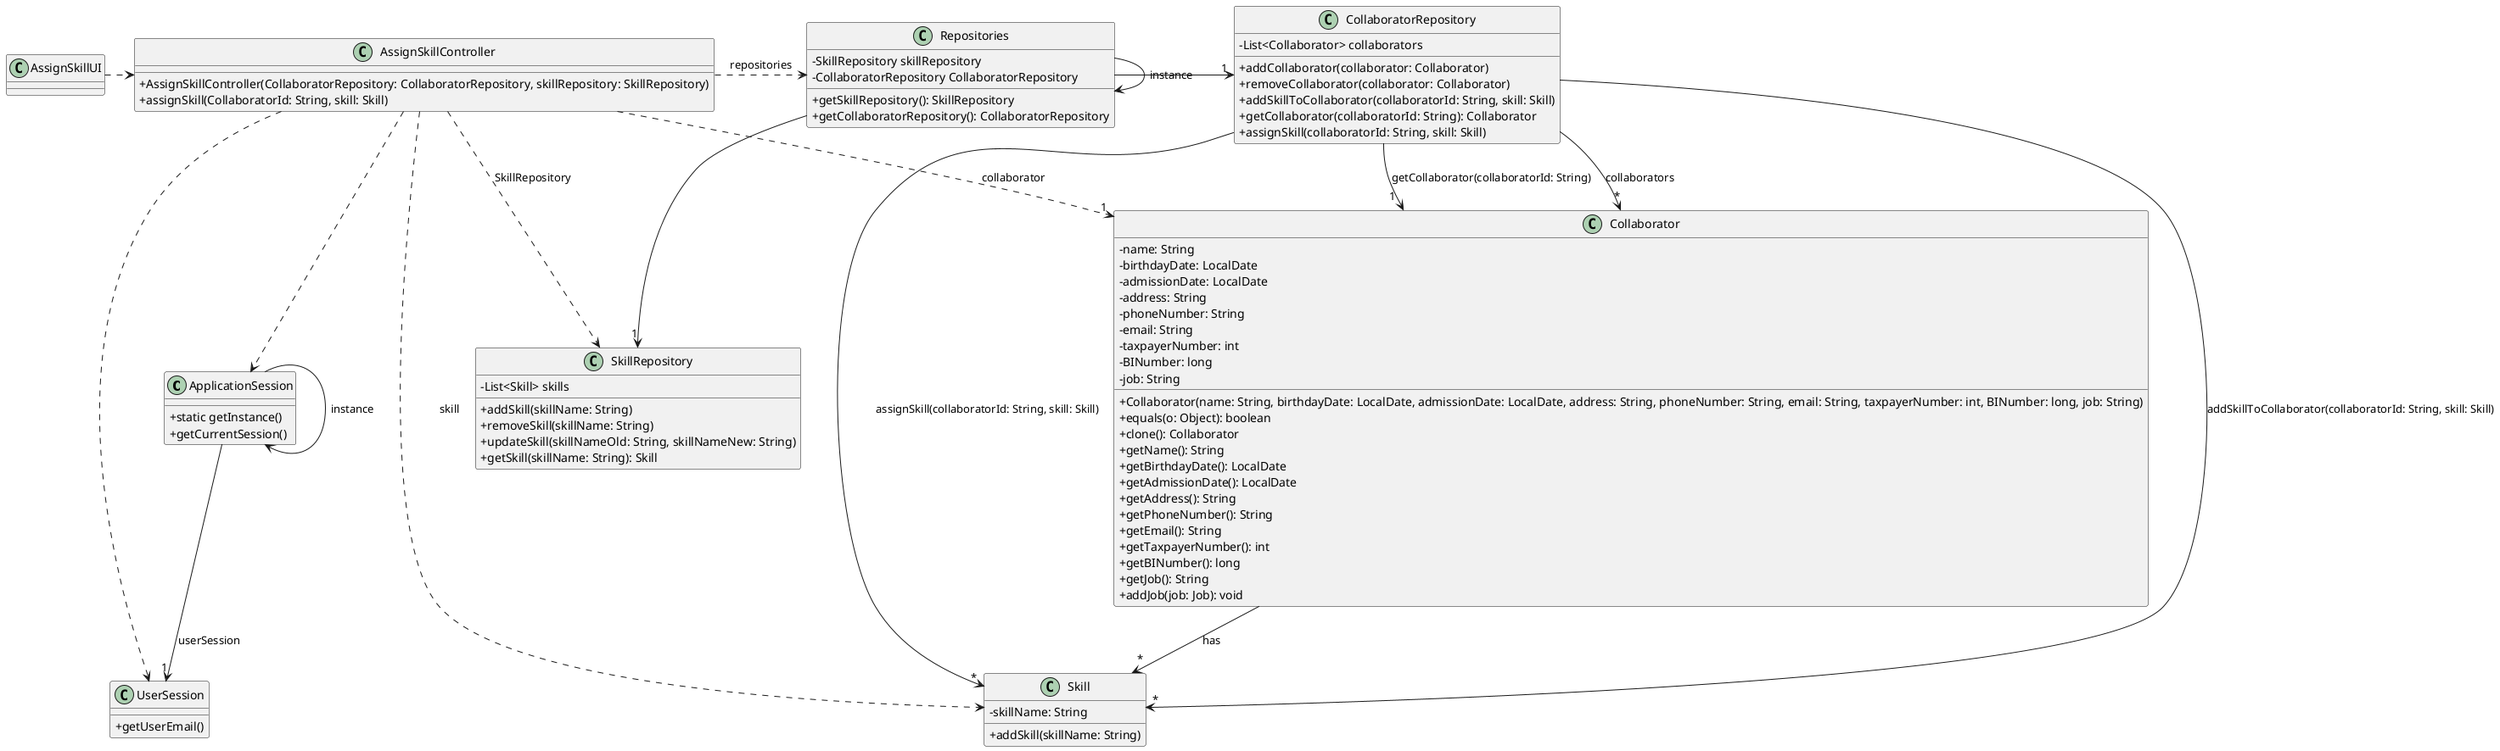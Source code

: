 @startuml

'skinparam monochrome true
skinparam packageStyle rectangle
skinparam shadowing false
skinparam linetype polyline
skinparam linetype orto

skinparam classAttributeIconSize 0

'left to right direction

class ApplicationSession
{
    + static getInstance()
    + getCurrentSession()
}

class UserSession
{
    + getUserEmail()
}

class Collaborator {
    - name: String
    - birthdayDate: LocalDate
    - admissionDate: LocalDate
    - address: String
    - phoneNumber: String
    - email: String
    - taxpayerNumber: int
    - BINumber: long
    - job: String
    + Collaborator(name: String, birthdayDate: LocalDate, admissionDate: LocalDate, address: String, phoneNumber: String, email: String, taxpayerNumber: int, BINumber: long, job: String)
    + equals(o: Object): boolean
    + clone(): Collaborator
    + getName(): String
    + getBirthdayDate(): LocalDate
    + getAdmissionDate(): LocalDate
    + getAddress(): String
    + getPhoneNumber(): String
    + getEmail(): String
    + getTaxpayerNumber(): int
    + getBINumber(): long
    + getJob(): String
    + addJob(job: Job): void
}

class Skill {
    - skillName: String

    + addSkill(skillName: String)
}

class SkillRepository{
    - List<Skill> skills

    + addSkill(skillName: String)
    + removeSkill(skillName: String)
    + updateSkill(skillNameOld: String, skillNameNew: String)
    + getSkill(skillName: String): Skill
}

class AssignSkillUI {
}

class Repositories{
    - SkillRepository skillRepository
    - CollaboratorRepository CollaboratorRepository

    + getSkillRepository(): SkillRepository
    + getCollaboratorRepository(): CollaboratorRepository
}

class AssignSkillController {
    + AssignSkillController(CollaboratorRepository: CollaboratorRepository, skillRepository: SkillRepository)
    + assignSkill(CollaboratorId: String, skill: Skill)
}

class CollaboratorRepository {
    - List<Collaborator> collaborators

    + addCollaborator(collaborator: Collaborator)
    + removeCollaborator(collaborator: Collaborator)
    + addSkillToCollaborator(collaboratorId: String, skill: Skill)
    + getCollaborator(collaboratorId: String): Collaborator
    + assignSkill(collaboratorId: String, skill: Skill)
}

Repositories -> Repositories : instance
ApplicationSession -> ApplicationSession : instance

AssignSkillUI .> AssignSkillController

AssignSkillController .> Repositories : repositories

Repositories -> "1" SkillRepository
Repositories -> "1" CollaboratorRepository

AssignSkillController ..> Skill : skill
AssignSkillController ..> SkillRepository : SkillRepository

ApplicationSession --> "1" UserSession : userSession

AssignSkillController ..> "1" Collaborator : collaborator
AssignSkillController ..> ApplicationSession
AssignSkillController ..> UserSession

Collaborator --> "*" Skill : has
CollaboratorRepository --> "*" Collaborator : collaborators
CollaboratorRepository --> "1" Collaborator : getCollaborator(collaboratorId: String)
CollaboratorRepository --> "*" Skill : addSkillToCollaborator(collaboratorId: String, skill: Skill)
CollaboratorRepository --> "*" Skill : assignSkill(collaboratorId: String, skill: Skill)

@enduml
